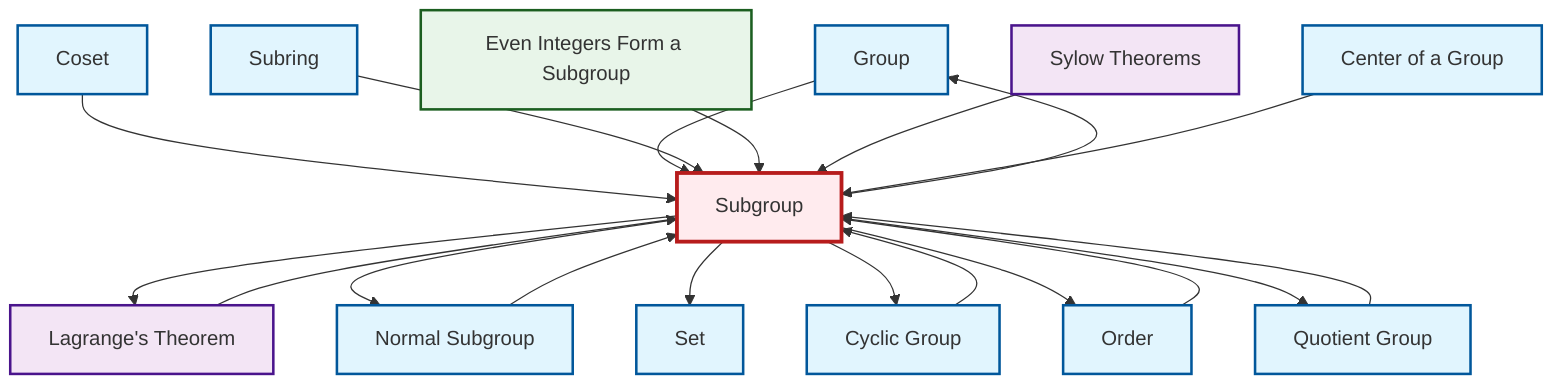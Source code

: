 graph TD
    classDef definition fill:#e1f5fe,stroke:#01579b,stroke-width:2px
    classDef theorem fill:#f3e5f5,stroke:#4a148c,stroke-width:2px
    classDef axiom fill:#fff3e0,stroke:#e65100,stroke-width:2px
    classDef example fill:#e8f5e9,stroke:#1b5e20,stroke-width:2px
    classDef current fill:#ffebee,stroke:#b71c1c,stroke-width:3px
    def-group["Group"]:::definition
    def-subring["Subring"]:::definition
    def-cyclic-group["Cyclic Group"]:::definition
    def-normal-subgroup["Normal Subgroup"]:::definition
    thm-sylow["Sylow Theorems"]:::theorem
    def-quotient-group["Quotient Group"]:::definition
    def-set["Set"]:::definition
    thm-lagrange["Lagrange's Theorem"]:::theorem
    ex-even-integers-subgroup["Even Integers Form a Subgroup"]:::example
    def-order["Order"]:::definition
    def-coset["Coset"]:::definition
    def-center-of-group["Center of a Group"]:::definition
    def-subgroup["Subgroup"]:::definition
    def-subgroup --> thm-lagrange
    def-coset --> def-subgroup
    def-group --> def-subgroup
    def-subring --> def-subgroup
    ex-even-integers-subgroup --> def-subgroup
    def-subgroup --> def-normal-subgroup
    def-normal-subgroup --> def-subgroup
    thm-lagrange --> def-subgroup
    def-subgroup --> def-set
    def-subgroup --> def-cyclic-group
    thm-sylow --> def-subgroup
    def-subgroup --> def-group
    def-center-of-group --> def-subgroup
    def-cyclic-group --> def-subgroup
    def-order --> def-subgroup
    def-subgroup --> def-order
    def-subgroup --> def-quotient-group
    def-quotient-group --> def-subgroup
    class def-subgroup current